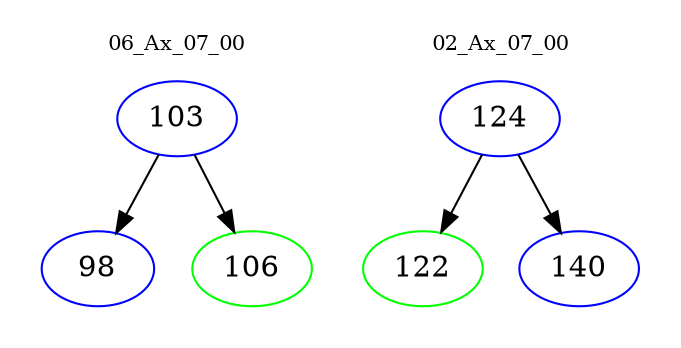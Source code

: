 digraph{
subgraph cluster_0 {
color = white
label = "06_Ax_07_00";
fontsize=10;
T0_103 [label="103", color="blue"]
T0_103 -> T0_98 [color="black"]
T0_98 [label="98", color="blue"]
T0_103 -> T0_106 [color="black"]
T0_106 [label="106", color="green"]
}
subgraph cluster_1 {
color = white
label = "02_Ax_07_00";
fontsize=10;
T1_124 [label="124", color="blue"]
T1_124 -> T1_122 [color="black"]
T1_122 [label="122", color="green"]
T1_124 -> T1_140 [color="black"]
T1_140 [label="140", color="blue"]
}
}

